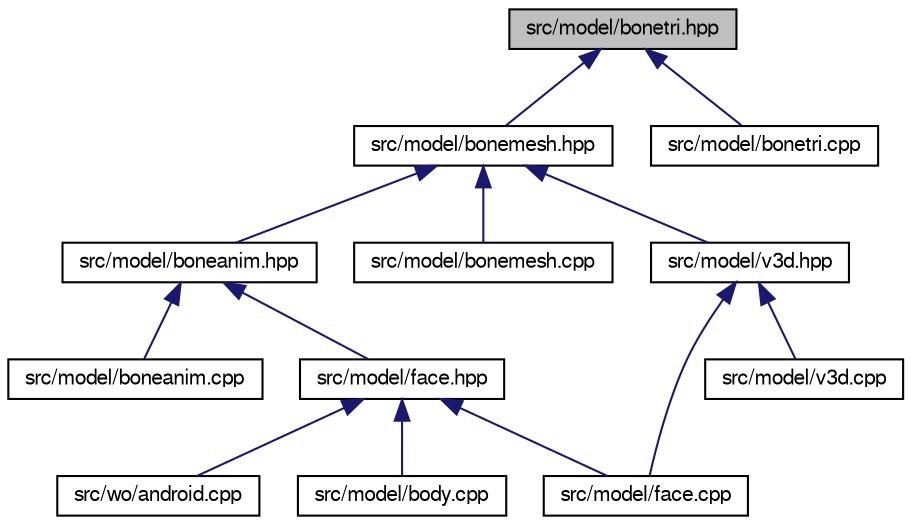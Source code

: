 digraph "src/model/bonetri.hpp"
{
 // LATEX_PDF_SIZE
  bgcolor="transparent";
  edge [fontname="FreeSans",fontsize="10",labelfontname="FreeSans",labelfontsize="10"];
  node [fontname="FreeSans",fontsize="10",shape=record];
  Node1 [label="src/model/bonetri.hpp",height=0.2,width=0.4,color="black", fillcolor="grey75", style="filled", fontcolor="black",tooltip=" "];
  Node1 -> Node2 [dir="back",color="midnightblue",fontsize="10",style="solid",fontname="FreeSans"];
  Node2 [label="src/model/bonemesh.hpp",height=0.2,width=0.4,color="black",URL="$a01133.html",tooltip=" "];
  Node2 -> Node3 [dir="back",color="midnightblue",fontsize="10",style="solid",fontname="FreeSans"];
  Node3 [label="src/model/boneanim.hpp",height=0.2,width=0.4,color="black",URL="$a01118.html",tooltip=" "];
  Node3 -> Node4 [dir="back",color="midnightblue",fontsize="10",style="solid",fontname="FreeSans"];
  Node4 [label="src/model/boneanim.cpp",height=0.2,width=0.4,color="black",URL="$a01115.html",tooltip=" "];
  Node3 -> Node5 [dir="back",color="midnightblue",fontsize="10",style="solid",fontname="FreeSans"];
  Node5 [label="src/model/face.hpp",height=0.2,width=0.4,color="black",URL="$a01169.html",tooltip=" "];
  Node5 -> Node6 [dir="back",color="midnightblue",fontsize="10",style="solid",fontname="FreeSans"];
  Node6 [label="src/wo/android.cpp",height=0.2,width=0.4,color="black",URL="$a00272.html",tooltip=" "];
  Node5 -> Node7 [dir="back",color="midnightblue",fontsize="10",style="solid",fontname="FreeSans"];
  Node7 [label="src/model/body.cpp",height=0.2,width=0.4,color="black",URL="$a01109.html",tooltip=" "];
  Node5 -> Node8 [dir="back",color="midnightblue",fontsize="10",style="solid",fontname="FreeSans"];
  Node8 [label="src/model/face.cpp",height=0.2,width=0.4,color="black",URL="$a01166.html",tooltip=" "];
  Node2 -> Node9 [dir="back",color="midnightblue",fontsize="10",style="solid",fontname="FreeSans"];
  Node9 [label="src/model/bonemesh.cpp",height=0.2,width=0.4,color="black",URL="$a01130.html",tooltip=" "];
  Node2 -> Node10 [dir="back",color="midnightblue",fontsize="10",style="solid",fontname="FreeSans"];
  Node10 [label="src/model/v3d.hpp",height=0.2,width=0.4,color="black",URL="$a01208.html",tooltip=" "];
  Node10 -> Node8 [dir="back",color="midnightblue",fontsize="10",style="solid",fontname="FreeSans"];
  Node10 -> Node11 [dir="back",color="midnightblue",fontsize="10",style="solid",fontname="FreeSans"];
  Node11 [label="src/model/v3d.cpp",height=0.2,width=0.4,color="black",URL="$a01205.html",tooltip=" "];
  Node1 -> Node12 [dir="back",color="midnightblue",fontsize="10",style="solid",fontname="FreeSans"];
  Node12 [label="src/model/bonetri.cpp",height=0.2,width=0.4,color="black",URL="$a01142.html",tooltip=" "];
}
